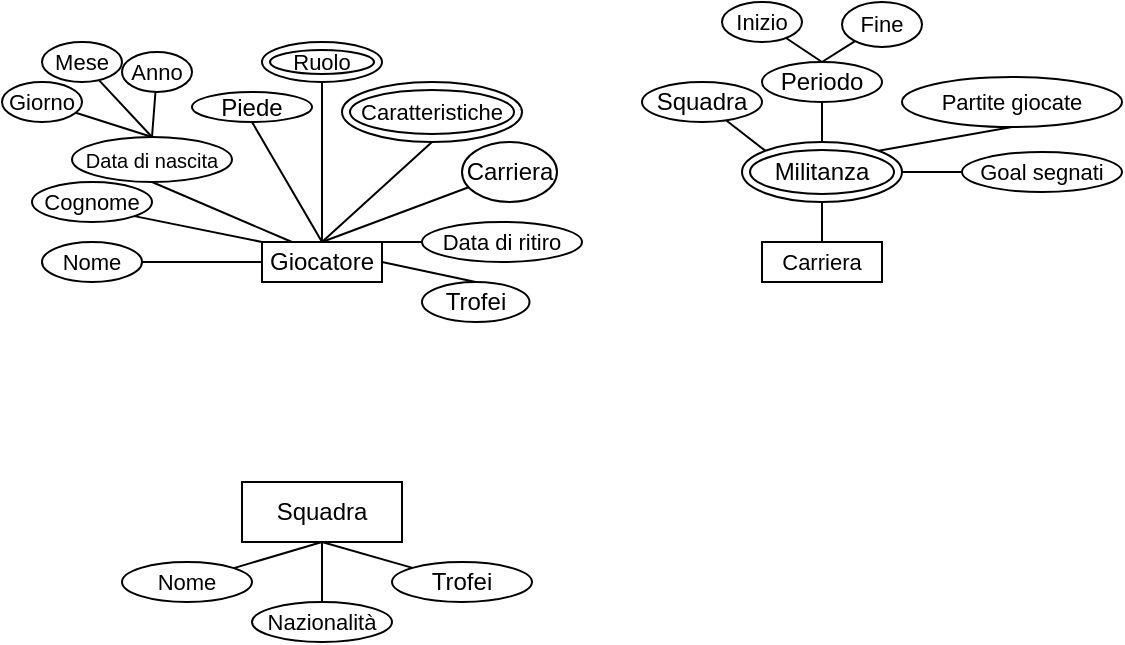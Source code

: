 <mxfile version="22.1.2" type="device">
  <diagram name="Pagina-1" id="6jStNF-pMENzdW7jOkbE">
    <mxGraphModel dx="2368" dy="418" grid="1" gridSize="10" guides="1" tooltips="1" connect="1" arrows="1" fold="1" page="1" pageScale="1" pageWidth="827" pageHeight="1169" math="0" shadow="0">
      <root>
        <mxCell id="0" />
        <mxCell id="1" parent="0" />
        <mxCell id="Ioz2Z54Z-l2nRbUJ65sq-1" value="Giocatore" style="rounded=0;whiteSpace=wrap;html=1;" vertex="1" parent="1">
          <mxGeometry x="-1520" y="180" width="60" height="20" as="geometry" />
        </mxCell>
        <mxCell id="Ioz2Z54Z-l2nRbUJ65sq-2" value="&lt;font style=&quot;font-size: 11px;&quot;&gt;Nome&lt;/font&gt;" style="ellipse;whiteSpace=wrap;html=1;" vertex="1" parent="1">
          <mxGeometry x="-1630" y="180" width="50" height="20" as="geometry" />
        </mxCell>
        <mxCell id="Ioz2Z54Z-l2nRbUJ65sq-3" value="&lt;font style=&quot;font-size: 11px;&quot;&gt;Cognome&lt;/font&gt;" style="ellipse;whiteSpace=wrap;html=1;" vertex="1" parent="1">
          <mxGeometry x="-1635" y="150" width="60" height="20" as="geometry" />
        </mxCell>
        <mxCell id="Ioz2Z54Z-l2nRbUJ65sq-4" value="&lt;font style=&quot;font-size: 10px;&quot;&gt;Data di nascita&lt;/font&gt;" style="ellipse;whiteSpace=wrap;html=1;" vertex="1" parent="1">
          <mxGeometry x="-1615" y="127.5" width="80" height="22.5" as="geometry" />
        </mxCell>
        <mxCell id="Ioz2Z54Z-l2nRbUJ65sq-5" value="Piede" style="ellipse;whiteSpace=wrap;html=1;" vertex="1" parent="1">
          <mxGeometry x="-1555" y="105" width="60" height="15" as="geometry" />
        </mxCell>
        <mxCell id="Ioz2Z54Z-l2nRbUJ65sq-8" value="" style="endArrow=none;html=1;rounded=0;exitX=1;exitY=0.5;exitDx=0;exitDy=0;entryX=0;entryY=0.5;entryDx=0;entryDy=0;" edge="1" parent="1" source="Ioz2Z54Z-l2nRbUJ65sq-2" target="Ioz2Z54Z-l2nRbUJ65sq-1">
          <mxGeometry width="50" height="50" relative="1" as="geometry">
            <mxPoint x="-1570" y="237.5" as="sourcePoint" />
            <mxPoint x="-1520" y="187.5" as="targetPoint" />
          </mxGeometry>
        </mxCell>
        <mxCell id="Ioz2Z54Z-l2nRbUJ65sq-9" value="" style="endArrow=none;html=1;rounded=0;entryX=1;entryY=1;entryDx=0;entryDy=0;exitX=0;exitY=0;exitDx=0;exitDy=0;" edge="1" parent="1" source="Ioz2Z54Z-l2nRbUJ65sq-1" target="Ioz2Z54Z-l2nRbUJ65sq-3">
          <mxGeometry width="50" height="50" relative="1" as="geometry">
            <mxPoint x="-1510" y="180" as="sourcePoint" />
            <mxPoint x="-1460" y="130" as="targetPoint" />
          </mxGeometry>
        </mxCell>
        <mxCell id="Ioz2Z54Z-l2nRbUJ65sq-10" value="" style="endArrow=none;html=1;rounded=0;entryX=0.5;entryY=1;entryDx=0;entryDy=0;exitX=0.25;exitY=0;exitDx=0;exitDy=0;" edge="1" parent="1" source="Ioz2Z54Z-l2nRbUJ65sq-1" target="Ioz2Z54Z-l2nRbUJ65sq-4">
          <mxGeometry width="50" height="50" relative="1" as="geometry">
            <mxPoint x="-1490" y="180" as="sourcePoint" />
            <mxPoint x="-1440" y="130" as="targetPoint" />
          </mxGeometry>
        </mxCell>
        <mxCell id="Ioz2Z54Z-l2nRbUJ65sq-11" value="" style="endArrow=none;html=1;rounded=0;entryX=0.5;entryY=1;entryDx=0;entryDy=0;exitX=0.5;exitY=0;exitDx=0;exitDy=0;" edge="1" parent="1" source="Ioz2Z54Z-l2nRbUJ65sq-1" target="Ioz2Z54Z-l2nRbUJ65sq-5">
          <mxGeometry width="50" height="50" relative="1" as="geometry">
            <mxPoint x="-1460" y="180" as="sourcePoint" />
            <mxPoint x="-1420" y="130" as="targetPoint" />
          </mxGeometry>
        </mxCell>
        <mxCell id="Ioz2Z54Z-l2nRbUJ65sq-14" value="&lt;font style=&quot;font-size: 11px;&quot;&gt;Ruolo&lt;/font&gt;" style="ellipse;shape=doubleEllipse;whiteSpace=wrap;html=1;" vertex="1" parent="1">
          <mxGeometry x="-1520" y="80" width="60" height="20" as="geometry" />
        </mxCell>
        <mxCell id="Ioz2Z54Z-l2nRbUJ65sq-15" value="" style="endArrow=none;html=1;rounded=0;entryX=0.5;entryY=1;entryDx=0;entryDy=0;exitX=0.5;exitY=0;exitDx=0;exitDy=0;" edge="1" parent="1" source="Ioz2Z54Z-l2nRbUJ65sq-1" target="Ioz2Z54Z-l2nRbUJ65sq-14">
          <mxGeometry width="50" height="50" relative="1" as="geometry">
            <mxPoint x="-1470" y="180" as="sourcePoint" />
            <mxPoint x="-1430" y="140" as="targetPoint" />
          </mxGeometry>
        </mxCell>
        <mxCell id="Ioz2Z54Z-l2nRbUJ65sq-17" value="&lt;font style=&quot;font-size: 11px;&quot;&gt;Caratteristiche&lt;/font&gt;" style="ellipse;shape=doubleEllipse;whiteSpace=wrap;html=1;" vertex="1" parent="1">
          <mxGeometry x="-1480" y="100" width="90" height="30" as="geometry" />
        </mxCell>
        <mxCell id="Ioz2Z54Z-l2nRbUJ65sq-19" value="" style="endArrow=none;html=1;rounded=0;entryX=0.5;entryY=1;entryDx=0;entryDy=0;exitX=0.5;exitY=0;exitDx=0;exitDy=0;" edge="1" parent="1" source="Ioz2Z54Z-l2nRbUJ65sq-1" target="Ioz2Z54Z-l2nRbUJ65sq-17">
          <mxGeometry width="50" height="50" relative="1" as="geometry">
            <mxPoint x="-1460" y="192.5" as="sourcePoint" />
            <mxPoint x="-1410" y="142.5" as="targetPoint" />
          </mxGeometry>
        </mxCell>
        <mxCell id="Ioz2Z54Z-l2nRbUJ65sq-20" value="" style="endArrow=none;html=1;rounded=0;exitX=0.5;exitY=0;exitDx=0;exitDy=0;" edge="1" parent="1" source="Ioz2Z54Z-l2nRbUJ65sq-4" target="Ioz2Z54Z-l2nRbUJ65sq-21">
          <mxGeometry width="50" height="50" relative="1" as="geometry">
            <mxPoint x="-1540" y="120" as="sourcePoint" />
            <mxPoint x="-1570" y="100" as="targetPoint" />
          </mxGeometry>
        </mxCell>
        <mxCell id="Ioz2Z54Z-l2nRbUJ65sq-21" value="&lt;font style=&quot;font-size: 11px;&quot;&gt;Giorno&lt;/font&gt;" style="ellipse;whiteSpace=wrap;html=1;" vertex="1" parent="1">
          <mxGeometry x="-1650" y="100" width="40" height="20" as="geometry" />
        </mxCell>
        <mxCell id="Ioz2Z54Z-l2nRbUJ65sq-22" value="" style="endArrow=none;html=1;rounded=0;exitX=0.5;exitY=0;exitDx=0;exitDy=0;" edge="1" parent="1" source="Ioz2Z54Z-l2nRbUJ65sq-4" target="Ioz2Z54Z-l2nRbUJ65sq-23">
          <mxGeometry width="50" height="50" relative="1" as="geometry">
            <mxPoint x="-1550" y="120" as="sourcePoint" />
            <mxPoint x="-1580" y="90" as="targetPoint" />
          </mxGeometry>
        </mxCell>
        <mxCell id="Ioz2Z54Z-l2nRbUJ65sq-23" value="&lt;font style=&quot;font-size: 11px;&quot;&gt;Mese&lt;/font&gt;" style="ellipse;whiteSpace=wrap;html=1;" vertex="1" parent="1">
          <mxGeometry x="-1630" y="80" width="40" height="20" as="geometry" />
        </mxCell>
        <mxCell id="Ioz2Z54Z-l2nRbUJ65sq-24" value="" style="endArrow=none;html=1;rounded=0;exitX=0.5;exitY=0;exitDx=0;exitDy=0;" edge="1" parent="1" source="Ioz2Z54Z-l2nRbUJ65sq-4" target="Ioz2Z54Z-l2nRbUJ65sq-25">
          <mxGeometry width="50" height="50" relative="1" as="geometry">
            <mxPoint x="-1540" y="120" as="sourcePoint" />
            <mxPoint x="-1540" y="90" as="targetPoint" />
          </mxGeometry>
        </mxCell>
        <mxCell id="Ioz2Z54Z-l2nRbUJ65sq-25" value="&lt;font style=&quot;font-size: 11px;&quot;&gt;Anno&lt;/font&gt;" style="ellipse;whiteSpace=wrap;html=1;" vertex="1" parent="1">
          <mxGeometry x="-1590" y="85" width="35" height="20" as="geometry" />
        </mxCell>
        <mxCell id="Ioz2Z54Z-l2nRbUJ65sq-31" value="Squadra" style="rounded=0;whiteSpace=wrap;html=1;" vertex="1" parent="1">
          <mxGeometry x="-1530" y="300" width="80" height="30" as="geometry" />
        </mxCell>
        <mxCell id="Ioz2Z54Z-l2nRbUJ65sq-35" value="" style="endArrow=none;html=1;rounded=0;exitX=0.5;exitY=1;exitDx=0;exitDy=0;" edge="1" parent="1" source="Ioz2Z54Z-l2nRbUJ65sq-31" target="Ioz2Z54Z-l2nRbUJ65sq-36">
          <mxGeometry width="50" height="50" relative="1" as="geometry">
            <mxPoint x="-1490" y="360" as="sourcePoint" />
            <mxPoint x="-1490.21" y="330" as="targetPoint" />
          </mxGeometry>
        </mxCell>
        <mxCell id="Ioz2Z54Z-l2nRbUJ65sq-36" value="&lt;font style=&quot;font-size: 11px;&quot;&gt;Nome&lt;/font&gt;" style="ellipse;whiteSpace=wrap;html=1;" vertex="1" parent="1">
          <mxGeometry x="-1590" y="340" width="65" height="20" as="geometry" />
        </mxCell>
        <mxCell id="Ioz2Z54Z-l2nRbUJ65sq-37" value="" style="endArrow=none;html=1;rounded=0;exitX=0.5;exitY=1;exitDx=0;exitDy=0;" edge="1" parent="1" source="Ioz2Z54Z-l2nRbUJ65sq-31" target="Ioz2Z54Z-l2nRbUJ65sq-38">
          <mxGeometry width="50" height="50" relative="1" as="geometry">
            <mxPoint x="-1510" y="370" as="sourcePoint" />
            <mxPoint x="-1490" y="330" as="targetPoint" />
          </mxGeometry>
        </mxCell>
        <mxCell id="Ioz2Z54Z-l2nRbUJ65sq-38" value="&lt;font style=&quot;font-size: 11px;&quot;&gt;Nazionalità&lt;/font&gt;" style="ellipse;whiteSpace=wrap;html=1;" vertex="1" parent="1">
          <mxGeometry x="-1525" y="360" width="70" height="20" as="geometry" />
        </mxCell>
        <mxCell id="Ioz2Z54Z-l2nRbUJ65sq-46" value="&lt;font style=&quot;font-size: 11px;&quot;&gt;Carriera&lt;/font&gt;" style="rounded=0;whiteSpace=wrap;html=1;" vertex="1" parent="1">
          <mxGeometry x="-1270" y="180" width="60" height="20" as="geometry" />
        </mxCell>
        <mxCell id="Ioz2Z54Z-l2nRbUJ65sq-49" value="Militanza" style="ellipse;shape=doubleEllipse;whiteSpace=wrap;html=1;" vertex="1" parent="1">
          <mxGeometry x="-1280" y="130" width="80" height="30" as="geometry" />
        </mxCell>
        <mxCell id="Ioz2Z54Z-l2nRbUJ65sq-50" value="" style="endArrow=none;html=1;rounded=0;entryX=0.5;entryY=1;entryDx=0;entryDy=0;exitX=0.5;exitY=0;exitDx=0;exitDy=0;" edge="1" parent="1" source="Ioz2Z54Z-l2nRbUJ65sq-46" target="Ioz2Z54Z-l2nRbUJ65sq-49">
          <mxGeometry width="50" height="50" relative="1" as="geometry">
            <mxPoint x="-1410" y="240" as="sourcePoint" />
            <mxPoint x="-1360" y="190" as="targetPoint" />
          </mxGeometry>
        </mxCell>
        <mxCell id="Ioz2Z54Z-l2nRbUJ65sq-51" value="" style="endArrow=none;html=1;rounded=0;exitX=0;exitY=0;exitDx=0;exitDy=0;" edge="1" parent="1" source="Ioz2Z54Z-l2nRbUJ65sq-49" target="Ioz2Z54Z-l2nRbUJ65sq-52">
          <mxGeometry width="50" height="50" relative="1" as="geometry">
            <mxPoint x="-1250" y="130" as="sourcePoint" />
            <mxPoint x="-1280" y="110" as="targetPoint" />
          </mxGeometry>
        </mxCell>
        <mxCell id="Ioz2Z54Z-l2nRbUJ65sq-52" value="Squadra" style="ellipse;whiteSpace=wrap;html=1;" vertex="1" parent="1">
          <mxGeometry x="-1330" y="100" width="60" height="20" as="geometry" />
        </mxCell>
        <mxCell id="Ioz2Z54Z-l2nRbUJ65sq-53" value="" style="endArrow=none;html=1;rounded=0;exitX=0.5;exitY=0;exitDx=0;exitDy=0;" edge="1" parent="1" source="Ioz2Z54Z-l2nRbUJ65sq-49" target="Ioz2Z54Z-l2nRbUJ65sq-54">
          <mxGeometry width="50" height="50" relative="1" as="geometry">
            <mxPoint x="-1250" y="127.5" as="sourcePoint" />
            <mxPoint x="-1240" y="110" as="targetPoint" />
          </mxGeometry>
        </mxCell>
        <mxCell id="Ioz2Z54Z-l2nRbUJ65sq-54" value="Periodo" style="ellipse;whiteSpace=wrap;html=1;" vertex="1" parent="1">
          <mxGeometry x="-1270" y="90" width="60" height="20" as="geometry" />
        </mxCell>
        <mxCell id="Ioz2Z54Z-l2nRbUJ65sq-55" value="" style="endArrow=none;html=1;rounded=0;exitX=0.5;exitY=0;exitDx=0;exitDy=0;" edge="1" parent="1" source="Ioz2Z54Z-l2nRbUJ65sq-54" target="Ioz2Z54Z-l2nRbUJ65sq-56">
          <mxGeometry width="50" height="50" relative="1" as="geometry">
            <mxPoint x="-1250" y="90" as="sourcePoint" />
            <mxPoint x="-1260" y="70" as="targetPoint" />
          </mxGeometry>
        </mxCell>
        <mxCell id="Ioz2Z54Z-l2nRbUJ65sq-56" value="&lt;font style=&quot;font-size: 11px;&quot;&gt;Inizio&lt;/font&gt;" style="ellipse;whiteSpace=wrap;html=1;" vertex="1" parent="1">
          <mxGeometry x="-1290" y="60" width="40" height="20" as="geometry" />
        </mxCell>
        <mxCell id="Ioz2Z54Z-l2nRbUJ65sq-57" value="" style="endArrow=none;html=1;rounded=0;" edge="1" parent="1" target="Ioz2Z54Z-l2nRbUJ65sq-58">
          <mxGeometry width="50" height="50" relative="1" as="geometry">
            <mxPoint x="-1240" y="90" as="sourcePoint" />
            <mxPoint x="-1230" y="80" as="targetPoint" />
          </mxGeometry>
        </mxCell>
        <mxCell id="Ioz2Z54Z-l2nRbUJ65sq-58" value="&lt;font style=&quot;font-size: 11px;&quot;&gt;Fine&lt;/font&gt;" style="ellipse;whiteSpace=wrap;html=1;" vertex="1" parent="1">
          <mxGeometry x="-1230" y="60" width="40" height="22.5" as="geometry" />
        </mxCell>
        <mxCell id="Ioz2Z54Z-l2nRbUJ65sq-59" value="&lt;font style=&quot;font-size: 11px;&quot;&gt;Partite giocate&lt;/font&gt;" style="ellipse;whiteSpace=wrap;html=1;" vertex="1" parent="1">
          <mxGeometry x="-1200" y="97.5" width="110" height="25" as="geometry" />
        </mxCell>
        <mxCell id="Ioz2Z54Z-l2nRbUJ65sq-60" value="" style="endArrow=none;html=1;rounded=0;exitX=0.5;exitY=1;exitDx=0;exitDy=0;entryX=1;entryY=0;entryDx=0;entryDy=0;" edge="1" parent="1" source="Ioz2Z54Z-l2nRbUJ65sq-59" target="Ioz2Z54Z-l2nRbUJ65sq-49">
          <mxGeometry width="50" height="50" relative="1" as="geometry">
            <mxPoint x="-1320" y="190" as="sourcePoint" />
            <mxPoint x="-1270" y="140" as="targetPoint" />
          </mxGeometry>
        </mxCell>
        <mxCell id="Ioz2Z54Z-l2nRbUJ65sq-61" value="&lt;font style=&quot;font-size: 11px;&quot;&gt;Goal segnati&lt;/font&gt;" style="ellipse;whiteSpace=wrap;html=1;" vertex="1" parent="1">
          <mxGeometry x="-1170" y="135" width="80" height="20" as="geometry" />
        </mxCell>
        <mxCell id="Ioz2Z54Z-l2nRbUJ65sq-62" value="" style="endArrow=none;html=1;rounded=0;entryX=0;entryY=0.5;entryDx=0;entryDy=0;exitX=1;exitY=0.5;exitDx=0;exitDy=0;" edge="1" parent="1" source="Ioz2Z54Z-l2nRbUJ65sq-49" target="Ioz2Z54Z-l2nRbUJ65sq-61">
          <mxGeometry width="50" height="50" relative="1" as="geometry">
            <mxPoint x="-1200" y="150" as="sourcePoint" />
            <mxPoint x="-1150" y="100" as="targetPoint" />
          </mxGeometry>
        </mxCell>
        <mxCell id="Ioz2Z54Z-l2nRbUJ65sq-63" value="" style="endArrow=none;html=1;rounded=0;exitX=0.5;exitY=0;exitDx=0;exitDy=0;" edge="1" parent="1" source="Ioz2Z54Z-l2nRbUJ65sq-1" target="Ioz2Z54Z-l2nRbUJ65sq-64">
          <mxGeometry width="50" height="50" relative="1" as="geometry">
            <mxPoint x="-1460" y="190" as="sourcePoint" />
            <mxPoint x="-1430" y="190" as="targetPoint" />
          </mxGeometry>
        </mxCell>
        <mxCell id="Ioz2Z54Z-l2nRbUJ65sq-64" value="Carriera" style="ellipse;whiteSpace=wrap;html=1;" vertex="1" parent="1">
          <mxGeometry x="-1420" y="130" width="47.5" height="30" as="geometry" />
        </mxCell>
        <mxCell id="Ioz2Z54Z-l2nRbUJ65sq-65" value="&lt;font style=&quot;font-size: 11px;&quot;&gt;Data di ritiro&lt;/font&gt;" style="ellipse;whiteSpace=wrap;html=1;" vertex="1" parent="1">
          <mxGeometry x="-1440" y="170" width="80" height="20" as="geometry" />
        </mxCell>
        <mxCell id="Ioz2Z54Z-l2nRbUJ65sq-66" value="" style="endArrow=none;html=1;rounded=0;exitX=1;exitY=0;exitDx=0;exitDy=0;entryX=0;entryY=0.5;entryDx=0;entryDy=0;" edge="1" parent="1" source="Ioz2Z54Z-l2nRbUJ65sq-1" target="Ioz2Z54Z-l2nRbUJ65sq-65">
          <mxGeometry width="50" height="50" relative="1" as="geometry">
            <mxPoint x="-1430" y="180" as="sourcePoint" />
            <mxPoint x="-1380" y="130" as="targetPoint" />
          </mxGeometry>
        </mxCell>
        <mxCell id="Ioz2Z54Z-l2nRbUJ65sq-68" value="Trofei" style="ellipse;whiteSpace=wrap;html=1;" vertex="1" parent="1">
          <mxGeometry x="-1455" y="340" width="70" height="20" as="geometry" />
        </mxCell>
        <mxCell id="Ioz2Z54Z-l2nRbUJ65sq-69" value="" style="endArrow=none;html=1;rounded=0;exitX=0.5;exitY=1;exitDx=0;exitDy=0;entryX=0;entryY=0;entryDx=0;entryDy=0;" edge="1" parent="1" source="Ioz2Z54Z-l2nRbUJ65sq-31" target="Ioz2Z54Z-l2nRbUJ65sq-68">
          <mxGeometry width="50" height="50" relative="1" as="geometry">
            <mxPoint x="-1480" y="350" as="sourcePoint" />
            <mxPoint x="-1430" y="300" as="targetPoint" />
          </mxGeometry>
        </mxCell>
        <mxCell id="Ioz2Z54Z-l2nRbUJ65sq-70" value="Trofei" style="ellipse;whiteSpace=wrap;html=1;" vertex="1" parent="1">
          <mxGeometry x="-1440" y="200" width="53.75" height="20" as="geometry" />
        </mxCell>
        <mxCell id="Ioz2Z54Z-l2nRbUJ65sq-71" value="" style="endArrow=none;html=1;rounded=0;entryX=1;entryY=0.5;entryDx=0;entryDy=0;exitX=0.5;exitY=0;exitDx=0;exitDy=0;" edge="1" parent="1" source="Ioz2Z54Z-l2nRbUJ65sq-70" target="Ioz2Z54Z-l2nRbUJ65sq-1">
          <mxGeometry width="50" height="50" relative="1" as="geometry">
            <mxPoint x="-1505" y="260" as="sourcePoint" />
            <mxPoint x="-1455" y="210" as="targetPoint" />
          </mxGeometry>
        </mxCell>
      </root>
    </mxGraphModel>
  </diagram>
</mxfile>
